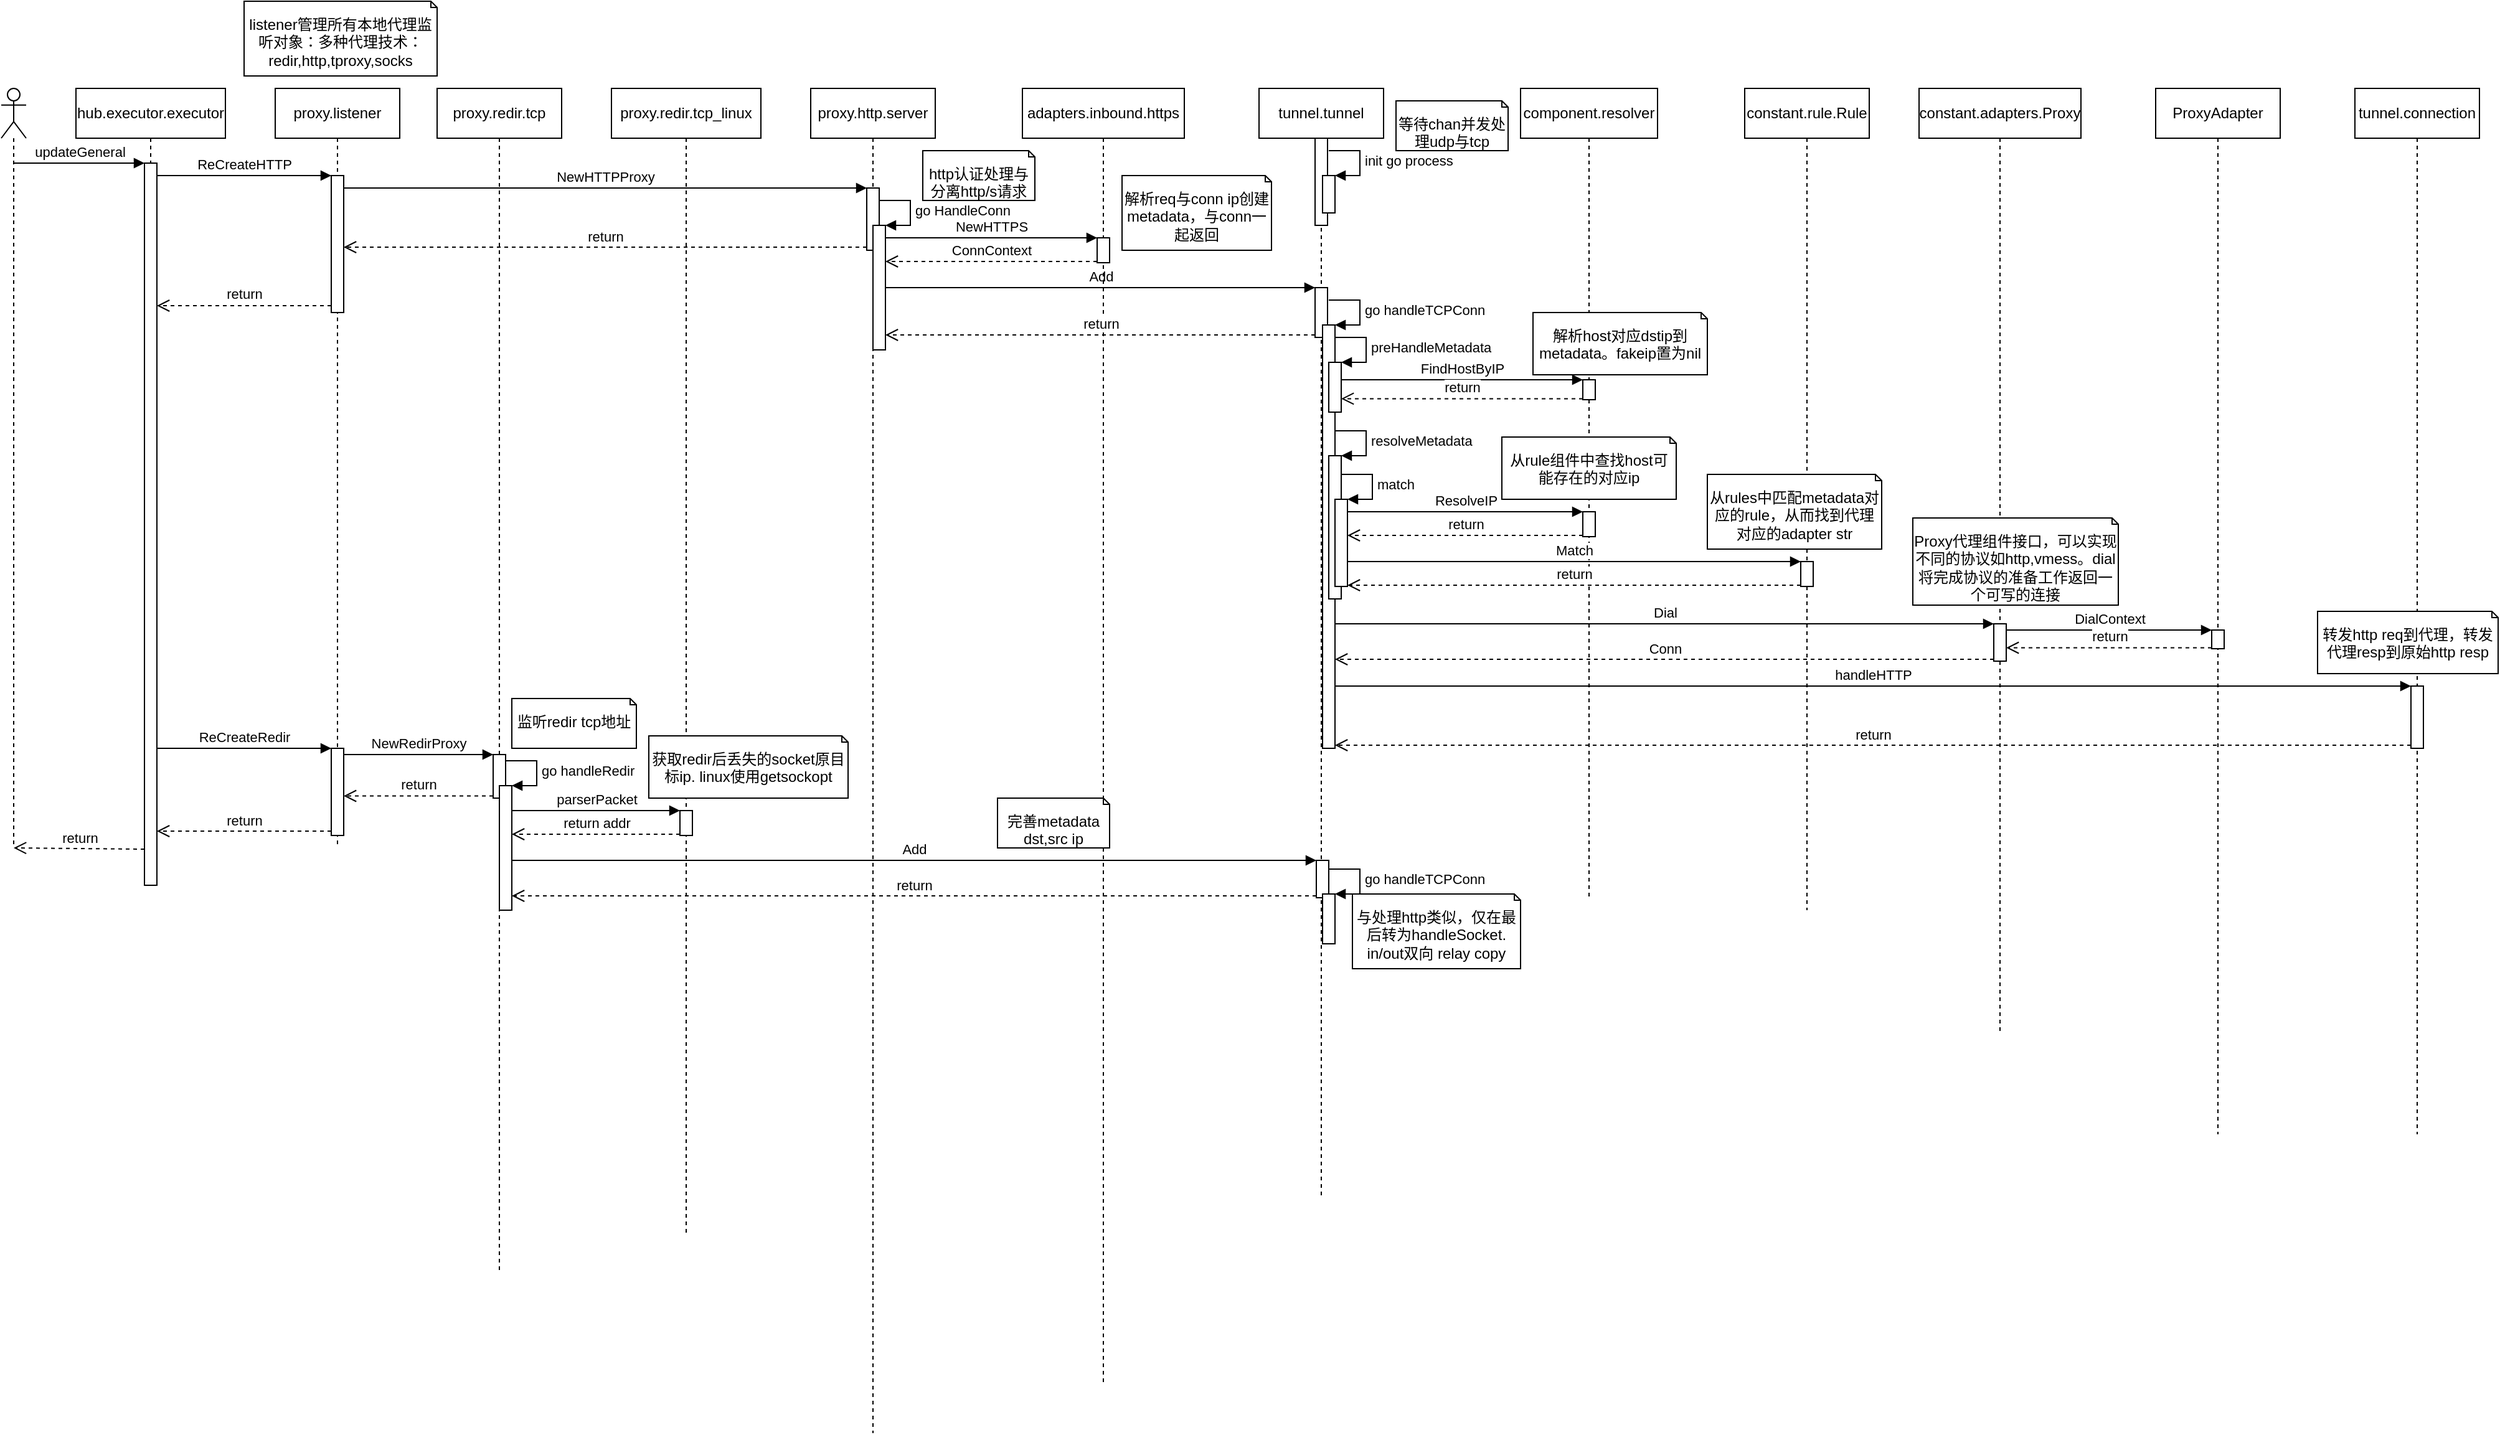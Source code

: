 <mxfile>
    <diagram id="NGMvuP1C8fOMMnkiAd7f" name="Page-1">
        <mxGraphModel dx="500" dy="800" grid="1" gridSize="10" guides="1" tooltips="1" connect="1" arrows="1" fold="1" page="1" pageScale="1" pageWidth="1169" pageHeight="827" math="0" shadow="0">
            <root>
                <mxCell id="0"/>
                <mxCell id="1" parent="0"/>
                <mxCell id="2" value="hub.executor.executor" style="shape=umlLifeline;perimeter=lifelinePerimeter;whiteSpace=wrap;html=1;container=1;collapsible=0;recursiveResize=0;outlineConnect=0;" parent="1" vertex="1">
                    <mxGeometry x="90" y="120" width="120" height="640" as="geometry"/>
                </mxCell>
                <mxCell id="5" value="" style="html=1;points=[];perimeter=orthogonalPerimeter;" parent="2" vertex="1">
                    <mxGeometry x="55" y="60" width="10" height="580" as="geometry"/>
                </mxCell>
                <mxCell id="3" value="" style="shape=umlLifeline;participant=umlActor;perimeter=lifelinePerimeter;whiteSpace=wrap;html=1;container=1;collapsible=0;recursiveResize=0;verticalAlign=top;spacingTop=36;outlineConnect=0;" parent="1" vertex="1">
                    <mxGeometry x="30" y="120" width="20" height="610" as="geometry"/>
                </mxCell>
                <mxCell id="4" value="proxy.listener" style="shape=umlLifeline;perimeter=lifelinePerimeter;whiteSpace=wrap;html=1;container=1;collapsible=0;recursiveResize=0;outlineConnect=0;" parent="1" vertex="1">
                    <mxGeometry x="250" y="120" width="100" height="610" as="geometry"/>
                </mxCell>
                <mxCell id="8" value="" style="html=1;points=[];perimeter=orthogonalPerimeter;" parent="4" vertex="1">
                    <mxGeometry x="45" y="70" width="10" height="110" as="geometry"/>
                </mxCell>
                <mxCell id="84" value="" style="html=1;points=[];perimeter=orthogonalPerimeter;" parent="4" vertex="1">
                    <mxGeometry x="45" y="530" width="10" height="70" as="geometry"/>
                </mxCell>
                <mxCell id="6" value="updateGeneral" style="html=1;verticalAlign=bottom;endArrow=block;entryX=0;entryY=0;" parent="1" source="3" target="5" edge="1">
                    <mxGeometry relative="1" as="geometry">
                        <mxPoint x="85" y="180" as="sourcePoint"/>
                    </mxGeometry>
                </mxCell>
                <mxCell id="7" value="return" style="html=1;verticalAlign=bottom;endArrow=open;dashed=1;endSize=8;exitX=0;exitY=0.95;" parent="1" source="5" target="3" edge="1">
                    <mxGeometry relative="1" as="geometry">
                        <mxPoint x="85" y="256" as="targetPoint"/>
                    </mxGeometry>
                </mxCell>
                <mxCell id="9" value="ReCreateHTTP" style="html=1;verticalAlign=bottom;endArrow=block;entryX=0;entryY=0;" parent="1" source="5" target="8" edge="1">
                    <mxGeometry relative="1" as="geometry">
                        <mxPoint x="225" y="190" as="sourcePoint"/>
                    </mxGeometry>
                </mxCell>
                <mxCell id="10" value="return" style="html=1;verticalAlign=bottom;endArrow=open;dashed=1;endSize=8;exitX=0;exitY=0.95;" parent="1" source="8" target="5" edge="1">
                    <mxGeometry relative="1" as="geometry">
                        <mxPoint x="225" y="266" as="targetPoint"/>
                    </mxGeometry>
                </mxCell>
                <mxCell id="11" value="proxy.http.server" style="shape=umlLifeline;perimeter=lifelinePerimeter;whiteSpace=wrap;html=1;container=1;collapsible=0;recursiveResize=0;outlineConnect=0;" parent="1" vertex="1">
                    <mxGeometry x="680" y="120" width="100" height="1080" as="geometry"/>
                </mxCell>
                <mxCell id="17" value="" style="html=1;points=[];perimeter=orthogonalPerimeter;" parent="11" vertex="1">
                    <mxGeometry x="45" y="80" width="10" height="50" as="geometry"/>
                </mxCell>
                <mxCell id="24" value="" style="html=1;points=[];perimeter=orthogonalPerimeter;" parent="11" vertex="1">
                    <mxGeometry x="50" y="110" width="10" height="100" as="geometry"/>
                </mxCell>
                <mxCell id="25" value="go HandleConn" style="edgeStyle=orthogonalEdgeStyle;html=1;align=left;spacingLeft=2;endArrow=block;rounded=0;entryX=1;entryY=0;" parent="11" target="24" edge="1">
                    <mxGeometry relative="1" as="geometry">
                        <mxPoint x="55" y="90" as="sourcePoint"/>
                        <Array as="points">
                            <mxPoint x="80" y="90"/>
                        </Array>
                    </mxGeometry>
                </mxCell>
                <mxCell id="18" value="NewHTTPProxy" style="html=1;verticalAlign=bottom;endArrow=block;entryX=0;entryY=0;" parent="1" source="8" target="17" edge="1">
                    <mxGeometry relative="1" as="geometry">
                        <mxPoint x="375" y="200" as="sourcePoint"/>
                    </mxGeometry>
                </mxCell>
                <mxCell id="19" value="return" style="html=1;verticalAlign=bottom;endArrow=open;dashed=1;endSize=8;exitX=0;exitY=0.95;" parent="1" source="17" target="8" edge="1">
                    <mxGeometry relative="1" as="geometry">
                        <mxPoint x="375" y="276" as="targetPoint"/>
                    </mxGeometry>
                </mxCell>
                <mxCell id="30" value="tunnel.tunnel" style="shape=umlLifeline;perimeter=lifelinePerimeter;whiteSpace=wrap;html=1;container=1;collapsible=0;recursiveResize=0;outlineConnect=0;" parent="1" vertex="1">
                    <mxGeometry x="1040" y="120" width="100" height="890" as="geometry"/>
                </mxCell>
                <mxCell id="31" value="" style="html=1;points=[];perimeter=orthogonalPerimeter;" parent="30" vertex="1">
                    <mxGeometry x="45" y="160" width="10" height="40" as="geometry"/>
                </mxCell>
                <mxCell id="44" value="" style="html=1;points=[];perimeter=orthogonalPerimeter;" parent="30" vertex="1">
                    <mxGeometry x="45" y="40" width="10" height="70" as="geometry"/>
                </mxCell>
                <mxCell id="45" value="" style="html=1;points=[];perimeter=orthogonalPerimeter;" parent="30" vertex="1">
                    <mxGeometry x="51" y="70" width="10" height="30" as="geometry"/>
                </mxCell>
                <mxCell id="46" value="init go process" style="edgeStyle=orthogonalEdgeStyle;html=1;align=left;spacingLeft=2;endArrow=block;rounded=0;entryX=1;entryY=0;" parent="30" target="45" edge="1">
                    <mxGeometry relative="1" as="geometry">
                        <mxPoint x="56" y="50" as="sourcePoint"/>
                        <Array as="points">
                            <mxPoint x="81" y="50"/>
                        </Array>
                    </mxGeometry>
                </mxCell>
                <mxCell id="48" value="" style="html=1;points=[];perimeter=orthogonalPerimeter;" parent="30" vertex="1">
                    <mxGeometry x="51" y="190" width="10" height="340" as="geometry"/>
                </mxCell>
                <mxCell id="49" value="go handleTCPConn" style="edgeStyle=orthogonalEdgeStyle;html=1;align=left;spacingLeft=2;endArrow=block;rounded=0;entryX=1;entryY=0;" parent="30" target="48" edge="1">
                    <mxGeometry relative="1" as="geometry">
                        <mxPoint x="56" y="170" as="sourcePoint"/>
                        <Array as="points">
                            <mxPoint x="81" y="170"/>
                        </Array>
                    </mxGeometry>
                </mxCell>
                <mxCell id="57" value="" style="html=1;points=[];perimeter=orthogonalPerimeter;" parent="30" vertex="1">
                    <mxGeometry x="56" y="220" width="10" height="40" as="geometry"/>
                </mxCell>
                <mxCell id="58" value="preHandleMetadata" style="edgeStyle=orthogonalEdgeStyle;html=1;align=left;spacingLeft=2;endArrow=block;rounded=0;entryX=1;entryY=0;" parent="30" target="57" edge="1">
                    <mxGeometry relative="1" as="geometry">
                        <mxPoint x="61" y="200" as="sourcePoint"/>
                        <Array as="points">
                            <mxPoint x="86" y="200"/>
                        </Array>
                    </mxGeometry>
                </mxCell>
                <mxCell id="59" value="" style="html=1;points=[];perimeter=orthogonalPerimeter;" parent="30" vertex="1">
                    <mxGeometry x="56" y="295" width="10" height="115" as="geometry"/>
                </mxCell>
                <mxCell id="60" value="resolveMetadata" style="edgeStyle=orthogonalEdgeStyle;html=1;align=left;spacingLeft=2;endArrow=block;rounded=0;entryX=1;entryY=0;" parent="30" target="59" edge="1">
                    <mxGeometry relative="1" as="geometry">
                        <mxPoint x="61" y="275" as="sourcePoint"/>
                        <Array as="points">
                            <mxPoint x="86" y="275"/>
                        </Array>
                    </mxGeometry>
                </mxCell>
                <mxCell id="61" value="" style="html=1;points=[];perimeter=orthogonalPerimeter;" parent="30" vertex="1">
                    <mxGeometry x="61" y="330" width="10" height="70" as="geometry"/>
                </mxCell>
                <mxCell id="62" value="match" style="edgeStyle=orthogonalEdgeStyle;html=1;align=left;spacingLeft=2;endArrow=block;rounded=0;entryX=1;entryY=0;" parent="30" target="61" edge="1">
                    <mxGeometry relative="1" as="geometry">
                        <mxPoint x="66" y="310" as="sourcePoint"/>
                        <Array as="points">
                            <mxPoint x="91" y="310"/>
                        </Array>
                    </mxGeometry>
                </mxCell>
                <mxCell id="101" value="" style="html=1;points=[];perimeter=orthogonalPerimeter;" parent="30" vertex="1">
                    <mxGeometry x="46" y="620" width="10" height="30" as="geometry"/>
                </mxCell>
                <mxCell id="105" value="" style="html=1;points=[];perimeter=orthogonalPerimeter;" parent="30" vertex="1">
                    <mxGeometry x="51" y="647" width="10" height="40" as="geometry"/>
                </mxCell>
                <mxCell id="106" value="go handleTCPConn" style="edgeStyle=orthogonalEdgeStyle;html=1;align=left;spacingLeft=2;endArrow=block;rounded=0;entryX=1;entryY=0;" parent="30" target="105" edge="1">
                    <mxGeometry relative="1" as="geometry">
                        <mxPoint x="56" y="627" as="sourcePoint"/>
                        <Array as="points">
                            <mxPoint x="81" y="627"/>
                        </Array>
                    </mxGeometry>
                </mxCell>
                <mxCell id="32" value="Add" style="html=1;verticalAlign=bottom;endArrow=block;entryX=0;entryY=0;" parent="1" source="24" target="31" edge="1">
                    <mxGeometry relative="1" as="geometry">
                        <mxPoint x="815" y="240" as="sourcePoint"/>
                    </mxGeometry>
                </mxCell>
                <mxCell id="35" value="adapters.inbound.https" style="shape=umlLifeline;perimeter=lifelinePerimeter;whiteSpace=wrap;html=1;container=1;collapsible=0;recursiveResize=0;outlineConnect=0;" parent="1" vertex="1">
                    <mxGeometry x="850" y="120" width="130" height="1040" as="geometry"/>
                </mxCell>
                <mxCell id="39" value="" style="html=1;points=[];perimeter=orthogonalPerimeter;" parent="35" vertex="1">
                    <mxGeometry x="60" y="120" width="10" height="20" as="geometry"/>
                </mxCell>
                <mxCell id="40" value="NewHTTPS" style="html=1;verticalAlign=bottom;endArrow=block;entryX=0;entryY=0;" parent="1" source="24" target="39" edge="1">
                    <mxGeometry relative="1" as="geometry">
                        <mxPoint x="840" y="240" as="sourcePoint"/>
                    </mxGeometry>
                </mxCell>
                <mxCell id="41" value="ConnContext" style="html=1;verticalAlign=bottom;endArrow=open;dashed=1;endSize=8;exitX=0;exitY=0.95;" parent="1" source="39" target="24" edge="1">
                    <mxGeometry relative="1" as="geometry">
                        <mxPoint x="840" y="316" as="targetPoint"/>
                    </mxGeometry>
                </mxCell>
                <mxCell id="42" value="解析req与conn ip创建metadata，与conn一起返回" style="shape=note2;boundedLbl=1;whiteSpace=wrap;html=1;size=5;verticalAlign=top;align=center;" parent="1" vertex="1">
                    <mxGeometry x="930" y="190" width="120" height="60" as="geometry"/>
                </mxCell>
                <mxCell id="33" value="return" style="html=1;verticalAlign=bottom;endArrow=open;dashed=1;endSize=8;exitX=0;exitY=0.95;" parent="1" source="31" target="24" edge="1">
                    <mxGeometry relative="1" as="geometry">
                        <mxPoint x="1015" y="316" as="targetPoint"/>
                    </mxGeometry>
                </mxCell>
                <mxCell id="43" value="http认证处理与分离http/s请求" style="shape=note2;boundedLbl=1;whiteSpace=wrap;html=1;size=5;verticalAlign=top;align=center;" parent="1" vertex="1">
                    <mxGeometry x="770" y="170" width="90" height="40" as="geometry"/>
                </mxCell>
                <mxCell id="47" value="等待chan并发处理udp与tcp" style="shape=note2;boundedLbl=1;whiteSpace=wrap;html=1;size=5;verticalAlign=top;align=center;" parent="1" vertex="1">
                    <mxGeometry x="1150" y="130" width="90" height="40" as="geometry"/>
                </mxCell>
                <mxCell id="50" value="component.resolver" style="shape=umlLifeline;perimeter=lifelinePerimeter;whiteSpace=wrap;html=1;container=1;collapsible=0;recursiveResize=0;outlineConnect=0;" parent="1" vertex="1">
                    <mxGeometry x="1250" y="120" width="110" height="650" as="geometry"/>
                </mxCell>
                <mxCell id="51" value="" style="html=1;points=[];perimeter=orthogonalPerimeter;" parent="50" vertex="1">
                    <mxGeometry x="50" y="234" width="10" height="16" as="geometry"/>
                </mxCell>
                <mxCell id="63" value="" style="html=1;points=[];perimeter=orthogonalPerimeter;" parent="50" vertex="1">
                    <mxGeometry x="50" y="340" width="10" height="20" as="geometry"/>
                </mxCell>
                <mxCell id="52" value="FindHostByIP" style="html=1;verticalAlign=bottom;endArrow=block;entryX=0;entryY=0;" parent="1" source="57" target="51" edge="1">
                    <mxGeometry relative="1" as="geometry">
                        <mxPoint x="1230" y="334" as="sourcePoint"/>
                    </mxGeometry>
                </mxCell>
                <mxCell id="53" value="return" style="html=1;verticalAlign=bottom;endArrow=open;dashed=1;endSize=8;exitX=0;exitY=0.95;" parent="1" source="51" target="57" edge="1">
                    <mxGeometry relative="1" as="geometry">
                        <mxPoint x="1230" y="410" as="targetPoint"/>
                    </mxGeometry>
                </mxCell>
                <mxCell id="54" value="解析host对应dstip到metadata。fakeip置为nil" style="shape=note2;boundedLbl=1;whiteSpace=wrap;html=1;size=5;verticalAlign=top;align=center;" parent="1" vertex="1">
                    <mxGeometry x="1260" y="300" width="140" height="50" as="geometry"/>
                </mxCell>
                <mxCell id="64" value="ResolveIP" style="html=1;verticalAlign=bottom;endArrow=block;entryX=0;entryY=0;" parent="1" source="61" target="63" edge="1">
                    <mxGeometry relative="1" as="geometry">
                        <mxPoint x="1230" y="460" as="sourcePoint"/>
                    </mxGeometry>
                </mxCell>
                <mxCell id="65" value="return" style="html=1;verticalAlign=bottom;endArrow=open;dashed=1;endSize=8;exitX=0;exitY=0.95;" parent="1" source="63" target="61" edge="1">
                    <mxGeometry relative="1" as="geometry">
                        <mxPoint x="1230" y="536" as="targetPoint"/>
                    </mxGeometry>
                </mxCell>
                <mxCell id="66" value="从rule组件中查找host可能存在的对应ip" style="shape=note2;boundedLbl=1;whiteSpace=wrap;html=1;size=5;verticalAlign=top;align=center;" parent="1" vertex="1">
                    <mxGeometry x="1235" y="400" width="140" height="50" as="geometry"/>
                </mxCell>
                <mxCell id="67" value="constant.rule.Rule" style="shape=umlLifeline;perimeter=lifelinePerimeter;whiteSpace=wrap;html=1;container=1;collapsible=0;recursiveResize=0;outlineConnect=0;" parent="1" vertex="1">
                    <mxGeometry x="1430" y="120" width="100" height="660" as="geometry"/>
                </mxCell>
                <mxCell id="68" value="" style="html=1;points=[];perimeter=orthogonalPerimeter;" parent="67" vertex="1">
                    <mxGeometry x="45" y="380" width="10" height="20" as="geometry"/>
                </mxCell>
                <mxCell id="69" value="Match" style="html=1;verticalAlign=bottom;endArrow=block;entryX=0;entryY=0;" parent="1" source="61" target="68" edge="1">
                    <mxGeometry relative="1" as="geometry">
                        <mxPoint x="1405" y="510" as="sourcePoint"/>
                    </mxGeometry>
                </mxCell>
                <mxCell id="70" value="return" style="html=1;verticalAlign=bottom;endArrow=open;dashed=1;endSize=8;exitX=0;exitY=0.95;" parent="1" source="68" target="61" edge="1">
                    <mxGeometry relative="1" as="geometry">
                        <mxPoint x="1405" y="586" as="targetPoint"/>
                    </mxGeometry>
                </mxCell>
                <mxCell id="71" value="从rules中匹配metadata对应的rule，从而找到代理对应的adapter str" style="shape=note2;boundedLbl=1;whiteSpace=wrap;html=1;size=5;verticalAlign=top;align=center;" parent="1" vertex="1">
                    <mxGeometry x="1400" y="430" width="140" height="60" as="geometry"/>
                </mxCell>
                <mxCell id="72" value="constant.adapters.Proxy" style="shape=umlLifeline;perimeter=lifelinePerimeter;whiteSpace=wrap;html=1;container=1;collapsible=0;recursiveResize=0;outlineConnect=0;" parent="1" vertex="1">
                    <mxGeometry x="1570" y="120" width="130" height="760" as="geometry"/>
                </mxCell>
                <mxCell id="73" value="" style="html=1;points=[];perimeter=orthogonalPerimeter;" parent="72" vertex="1">
                    <mxGeometry x="60" y="430" width="10" height="30" as="geometry"/>
                </mxCell>
                <mxCell id="74" value="Dial" style="html=1;verticalAlign=bottom;endArrow=block;entryX=0;entryY=0;" parent="1" source="48" target="73" edge="1">
                    <mxGeometry relative="1" as="geometry">
                        <mxPoint x="1575" y="550" as="sourcePoint"/>
                    </mxGeometry>
                </mxCell>
                <mxCell id="75" value="Conn" style="html=1;verticalAlign=bottom;endArrow=open;dashed=1;endSize=8;exitX=0;exitY=0.95;" parent="1" source="73" target="48" edge="1">
                    <mxGeometry relative="1" as="geometry">
                        <mxPoint x="1575" y="626" as="targetPoint"/>
                    </mxGeometry>
                </mxCell>
                <mxCell id="76" value="Proxy代理组件接口，可以实现不同的协议如http,vmess。dial将完成协议的准备工作返回一个可写的连接" style="shape=note2;boundedLbl=1;whiteSpace=wrap;html=1;size=5;verticalAlign=top;align=center;" parent="1" vertex="1">
                    <mxGeometry x="1565" y="465" width="165" height="70" as="geometry"/>
                </mxCell>
                <mxCell id="77" value="tunnel.connection" style="shape=umlLifeline;perimeter=lifelinePerimeter;whiteSpace=wrap;html=1;container=1;collapsible=0;recursiveResize=0;outlineConnect=0;" parent="1" vertex="1">
                    <mxGeometry x="1920" y="120" width="100" height="840" as="geometry"/>
                </mxCell>
                <mxCell id="78" value="" style="html=1;points=[];perimeter=orthogonalPerimeter;" parent="77" vertex="1">
                    <mxGeometry x="45" y="480" width="10" height="50" as="geometry"/>
                </mxCell>
                <mxCell id="79" value="handleHTTP" style="html=1;verticalAlign=bottom;endArrow=block;entryX=0;entryY=0;" parent="1" source="48" target="78" edge="1">
                    <mxGeometry relative="1" as="geometry">
                        <mxPoint x="1745" y="600" as="sourcePoint"/>
                    </mxGeometry>
                </mxCell>
                <mxCell id="80" value="return" style="html=1;verticalAlign=bottom;endArrow=open;dashed=1;endSize=8;exitX=0;exitY=0.95;" parent="1" source="78" target="48" edge="1">
                    <mxGeometry relative="1" as="geometry">
                        <mxPoint x="1745" y="676" as="targetPoint"/>
                    </mxGeometry>
                </mxCell>
                <mxCell id="81" value="转发http req到代理，转发代理resp到原始http resp" style="shape=note2;boundedLbl=1;whiteSpace=wrap;html=1;size=5;verticalAlign=top;align=center;" parent="1" vertex="1">
                    <mxGeometry x="1890" y="540" width="145" height="50" as="geometry"/>
                </mxCell>
                <mxCell id="82" value="proxy.redir.tcp" style="shape=umlLifeline;perimeter=lifelinePerimeter;whiteSpace=wrap;html=1;container=1;collapsible=0;recursiveResize=0;outlineConnect=0;" parent="1" vertex="1">
                    <mxGeometry x="380" y="120" width="100" height="950" as="geometry"/>
                </mxCell>
                <mxCell id="87" value="" style="html=1;points=[];perimeter=orthogonalPerimeter;" parent="82" vertex="1">
                    <mxGeometry x="45" y="535" width="10" height="35" as="geometry"/>
                </mxCell>
                <mxCell id="90" value="" style="html=1;points=[];perimeter=orthogonalPerimeter;" parent="82" vertex="1">
                    <mxGeometry x="50" y="560" width="10" height="100" as="geometry"/>
                </mxCell>
                <mxCell id="91" value="go handleRedir" style="edgeStyle=orthogonalEdgeStyle;html=1;align=left;spacingLeft=2;endArrow=block;rounded=0;entryX=1;entryY=0;" parent="82" target="90" edge="1">
                    <mxGeometry relative="1" as="geometry">
                        <mxPoint x="55" y="540" as="sourcePoint"/>
                        <Array as="points">
                            <mxPoint x="80" y="540"/>
                        </Array>
                    </mxGeometry>
                </mxCell>
                <mxCell id="85" value="ReCreateRedir" style="html=1;verticalAlign=bottom;endArrow=block;entryX=0;entryY=0;" parent="1" source="5" target="84" edge="1">
                    <mxGeometry relative="1" as="geometry">
                        <mxPoint x="155" y="650" as="sourcePoint"/>
                    </mxGeometry>
                </mxCell>
                <mxCell id="86" value="return" style="html=1;verticalAlign=bottom;endArrow=open;dashed=1;endSize=8;exitX=0;exitY=0.95;" parent="1" source="84" target="5" edge="1">
                    <mxGeometry relative="1" as="geometry">
                        <mxPoint x="155" y="716.5" as="targetPoint"/>
                    </mxGeometry>
                </mxCell>
                <mxCell id="88" value="NewRedirProxy" style="html=1;verticalAlign=bottom;endArrow=block;entryX=0;entryY=0;" parent="1" source="84" target="87" edge="1">
                    <mxGeometry relative="1" as="geometry">
                        <mxPoint x="355" y="655" as="sourcePoint"/>
                    </mxGeometry>
                </mxCell>
                <mxCell id="89" value="return" style="html=1;verticalAlign=bottom;endArrow=open;dashed=1;endSize=8;exitX=0;exitY=0.95;" parent="1" source="87" target="84" edge="1">
                    <mxGeometry relative="1" as="geometry">
                        <mxPoint x="355" y="731" as="targetPoint"/>
                    </mxGeometry>
                </mxCell>
                <mxCell id="92" value="监听redir tcp地址" style="shape=note2;boundedLbl=1;whiteSpace=wrap;html=1;size=5;verticalAlign=top;align=center;" parent="1" vertex="1">
                    <mxGeometry x="440" y="610" width="100" height="40" as="geometry"/>
                </mxCell>
                <mxCell id="93" value="proxy.redir.tcp_linux" style="shape=umlLifeline;perimeter=lifelinePerimeter;whiteSpace=wrap;html=1;container=1;collapsible=0;recursiveResize=0;outlineConnect=0;" parent="1" vertex="1">
                    <mxGeometry x="520" y="120" width="120" height="920" as="geometry"/>
                </mxCell>
                <mxCell id="97" value="" style="html=1;points=[];perimeter=orthogonalPerimeter;" parent="93" vertex="1">
                    <mxGeometry x="55" y="580" width="10" height="20" as="geometry"/>
                </mxCell>
                <mxCell id="98" value="parserPacket" style="html=1;verticalAlign=bottom;endArrow=block;entryX=0;entryY=0;" parent="1" source="90" target="97" edge="1">
                    <mxGeometry relative="1" as="geometry">
                        <mxPoint x="505" y="700" as="sourcePoint"/>
                    </mxGeometry>
                </mxCell>
                <mxCell id="99" value="return addr" style="html=1;verticalAlign=bottom;endArrow=open;dashed=1;endSize=8;exitX=0;exitY=0.95;" parent="1" source="97" target="90" edge="1">
                    <mxGeometry relative="1" as="geometry">
                        <mxPoint x="505" y="776" as="targetPoint"/>
                    </mxGeometry>
                </mxCell>
                <mxCell id="100" value="获取redir后丢失的socket原目标ip. linux使用getsockopt" style="shape=note2;boundedLbl=1;whiteSpace=wrap;html=1;size=5;verticalAlign=top;align=center;" parent="1" vertex="1">
                    <mxGeometry x="550" y="640" width="160" height="50" as="geometry"/>
                </mxCell>
                <mxCell id="102" value="Add" style="html=1;verticalAlign=bottom;endArrow=block;entryX=0;entryY=0;" parent="1" source="90" target="101" edge="1">
                    <mxGeometry relative="1" as="geometry">
                        <mxPoint x="1016" y="740" as="sourcePoint"/>
                    </mxGeometry>
                </mxCell>
                <mxCell id="103" value="return" style="html=1;verticalAlign=bottom;endArrow=open;dashed=1;endSize=8;exitX=0;exitY=0.95;" parent="1" source="101" target="90" edge="1">
                    <mxGeometry relative="1" as="geometry">
                        <mxPoint x="1016" y="816" as="targetPoint"/>
                    </mxGeometry>
                </mxCell>
                <mxCell id="104" value="完善metadata dst,src ip" style="shape=note2;boundedLbl=1;whiteSpace=wrap;html=1;size=5;verticalAlign=top;align=center;" parent="1" vertex="1">
                    <mxGeometry x="830" y="690" width="90" height="40" as="geometry"/>
                </mxCell>
                <mxCell id="107" value="与处理http类似，仅在最后转为handleSocket. in/out双向 relay copy" style="shape=note2;boundedLbl=1;whiteSpace=wrap;html=1;size=5;verticalAlign=top;align=center;" parent="1" vertex="1">
                    <mxGeometry x="1115" y="767" width="135" height="60" as="geometry"/>
                </mxCell>
                <mxCell id="108" value="listener管理所有本地代理监听对象：多种代理技术：redir,http,tproxy,socks" style="shape=note2;boundedLbl=1;whiteSpace=wrap;html=1;size=5;verticalAlign=top;align=center;" parent="1" vertex="1">
                    <mxGeometry x="225" y="50" width="155" height="60" as="geometry"/>
                </mxCell>
                <mxCell id="109" value="ProxyAdapter" style="shape=umlLifeline;perimeter=lifelinePerimeter;whiteSpace=wrap;html=1;container=1;collapsible=0;recursiveResize=0;outlineConnect=0;" vertex="1" parent="1">
                    <mxGeometry x="1760" y="120" width="100" height="840" as="geometry"/>
                </mxCell>
                <mxCell id="111" value="" style="html=1;points=[];perimeter=orthogonalPerimeter;" vertex="1" parent="109">
                    <mxGeometry x="45" y="435" width="10" height="15" as="geometry"/>
                </mxCell>
                <mxCell id="112" value="DialContext" style="html=1;verticalAlign=bottom;endArrow=block;entryX=0;entryY=0;" edge="1" target="111" parent="1" source="73">
                    <mxGeometry relative="1" as="geometry">
                        <mxPoint x="1895" y="555" as="sourcePoint"/>
                    </mxGeometry>
                </mxCell>
                <mxCell id="113" value="return" style="html=1;verticalAlign=bottom;endArrow=open;dashed=1;endSize=8;exitX=0;exitY=0.95;" edge="1" source="111" parent="1" target="73">
                    <mxGeometry relative="1" as="geometry">
                        <mxPoint x="1735" y="631" as="targetPoint"/>
                    </mxGeometry>
                </mxCell>
            </root>
        </mxGraphModel>
    </diagram>
</mxfile>